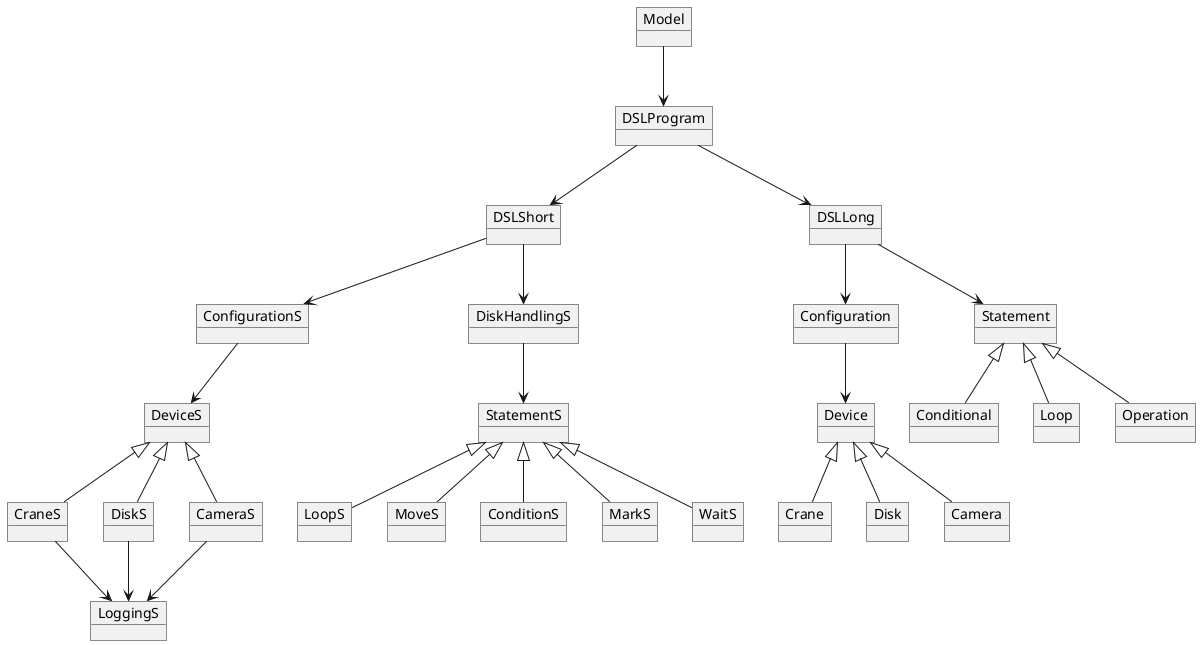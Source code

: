 @startuml
object Model

object DSLProgram
object DSLShort
object DSLLong

Model --> DSLProgram
DSLProgram --> DSLShort
DSLProgram --> DSLLong

' Short DSL
object ConfigurationS
object DeviceS
object CraneS
object DiskS
object CameraS
object LoggingS

object DiskHandlingS
object StatementS
object LoopS
object MoveS
object ConditionS
object MarkS
object WaitS

DSLShort --> DiskHandlingS
DSLShort --> ConfigurationS

ConfigurationS --> DeviceS
DeviceS <|-- CraneS
DeviceS <|-- DiskS
DeviceS <|-- CameraS
CraneS --> LoggingS
DiskS --> LoggingS
CameraS --> LoggingS

DiskHandlingS --> StatementS
StatementS <|-- LoopS
StatementS <|-- MoveS
StatementS <|-- ConditionS
StatementS <|-- MarkS
StatementS <|-- WaitS

' Long DSL
object Configuration
object Device
object Crane
object Disk
object Camera

object Statement
object Conditional
object Loop
object Operation

DSLLong --> Configuration
DSLLong --> Statement

Configuration --> Device
Device <|-- Crane
Device <|-- Disk
Device <|-- Camera

Statement <|-- Conditional
Statement <|-- Loop
Statement <|-- Operation
@enduml
